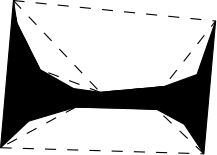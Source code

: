 <?xml version="1.0"?>
<!DOCTYPE ipe SYSTEM "ipe.dtd">
<ipe version="70000" creator="ipe6upgrade">
<info created="D:20081112225819" modified="D:20081113104900"/>
<ipestyle name="ipe6">
<color name="red" value="1 0 0"/>
<color name="green" value="0 1 0"/>
<color name="blue" value="0 0 1"/>
<color name="yellow" value="1 1 0"/>
<color name="gray1" value="0.125"/>
<color name="gray2" value="0.25"/>
<color name="gray3" value="0.375"/>
<color name="gray4" value="0.5"/>
<color name="gray5" value="0.625"/>
<color name="gray6" value="0.75"/>
<color name="gray7" value="0.875"/>
<dashstyle name="dashed" value="[4] 0"/>
<dashstyle name="dotted" value="[1 3] 0"/>
<dashstyle name="dash dotted" value="[4 2 1 2] 0"/>
<dashstyle name="dash dot dotted" value="[4 2 1 2 1 2] 0"/>
<pen name="heavier" value="0.8"/>
<pen name="fat" value="1.2"/>
<pen name="ultrafat" value="2"/>
<textsize name="large" value="\large"/>
<textsize name="Large" value="\Large"/>
<textsize name="LARGE" value="\LARGE"/>
<textsize name="huge" value="\huge"/>
<textsize name="Huge" value="\Huge"/>
<textsize name="small" value="\small"/>
<textsize name="footnote" value="\footnotesize"/>
<textsize name="tiny" value="\tiny"/>
<symbolsize name="small" value="2"/>
<symbolsize name="tiny" value="1.1"/>
<symbolsize name="large" value="5"/>
<arrowsize name="small" value="5"/>
<arrowsize name="tiny" value="3"/>
<arrowsize name="large" value="10"/>
<symbol name="mark/circle(sx)" transformations="translations">
<path fill="sym-stroke">
0.6 0 0 0.6 0 0 e 0.4 0 0 0.4 0 0 e
</path></symbol>
<symbol name="mark/disk(sx)" transformations="translations">
<path fill="sym-stroke">
0.6 0 0 0.6 0 0 e
</path></symbol>
<symbol name="mark/fdisk(sfx)" transformations="translations">
<group><path fill="sym-stroke" fillrule="eofill">
0.6 0 0 0.6 0 0 e 0.4 0 0 0.4 0 0 e
</path><path fill="sym-fill">
0.4 0 0 0.4 0 0 e
</path></group></symbol>
<symbol name="mark/box(sx)" transformations="translations">
<path fill="sym-stroke" fillrule="eofill">
-0.6 -0.6 m 0.6 -0.6 l 0.6 0.6 l -0.6 0.6 l h -0.4 -0.4 m 0.4 -0.4 l 0.4 0.4 l -0.4 0.4 l h</path></symbol>
<symbol name="mark/square(sx)" transformations="translations">
<path fill="sym-stroke">
-0.6 -0.6 m 0.6 -0.6 l 0.6 0.6 l -0.6 0.6 l h</path></symbol>
<symbol name="mark/fsquare(sfx)" transformations="translations">
<group><path fill="sym-stroke" fillrule="eofill">
-0.6 -0.6 m 0.6 -0.6 l 0.6 0.6 l -0.6 0.6 l h-0.4 -0.4 m 0.4 -0.4 l 0.4 0.4 l -0.4 0.4 l h</path><path fill="sym-fill">
-0.4 -0.4 m 0.4 -0.4 l 0.4 0.4 l -0.4 0.4 l h</path></group></symbol>
<symbol name="mark/cross(sx)" transformations="translations">
<group><path fill="sym-stroke">
-0.43 -0.57 m 0.57 0.43 l 0.43 0.57 l -0.57 -0.43 l h</path><path fill="sym-stroke">
-0.43 0.57 m 0.57 -0.43 l 0.43 -0.57 l -0.57 0.43 l h</path>
</group></symbol>
<textstyle name="center" begin="\begin{center}"
end="\end{center}"/>
<textstyle name="itemize" begin="\begin{itemize}"
end="\end{itemize}"/>
<textstyle name="item" begin="\begin{itemize}\item{}"
end="\end{itemize}"/>
</ipestyle>
<page>
<layer name="alpha"/>
<view layers="alpha" active="alpha"/>
<path layer="alpha" stroke="black" pen="normal" matrix="0.3 0 0 0.3 156.559 195.307" fill="gray">
94.6154 194.348 m
128.298 226.21 l
184.738 243.051 l
238.903 242.141 l
282.144 240.32 l
314.916 222.569 l
338.584 187.066 l
352.695 346.374 l
330.391 282.195 l
290.337 267.63 l
214.324 260.803 l
182.007 265.354 l
141.953 288.113 l
114.188 343.643 l
110.091 370.953 l
h
</path>
<path stroke="black" pen="normal" matrix="0.3 0 0 0.3 156.559 195.307">
100.104 256.983 m
344.038 248.635 l
</path>
<path stroke="black" pen="normal" matrix="0.3 0 0 0.3 156.559 195.307">
152.019 255.206 m
346.164 272.645 l
</path>
<path stroke="black" dash="dashed" pen="normal" matrix="0.3 0 0 0.3 156.559 195.307">
110.091 370.953 m
352.695 346.374 l
</path>
<path stroke="black" dash="dashed" pen="normal" matrix="0.3 0 0 0.3 156.559 195.307">
110.091 370.953 m
214.324 260.803 l
290.337 267.63 l
352.695 346.374 l
</path>
<path stroke="black" pen="normal" matrix="0.3 0 0 0.3 156.559 195.307">
330.391 282.195 m
326.789 270.904 l
</path>
<path stroke="black" pen="normal" matrix="0.3 0 0 0.3 156.559 195.307">
108.666 354.687 m
158.517 254.984 l
</path>
<path stroke="black" pen="normal" matrix="0.3 0 0 0.3 156.559 195.307">
182.007 265.354 m
150.51 270.998 l
</path>
<path stroke="black" dash="dashed" pen="normal" matrix="0.3 0 0 0.3 156.559 195.307">
214.324 260.803 m
141.953 288.113 l
114.188 343.643 l
110.091 370.953 l
</path>
<path stroke="black" dash="dashed" pen="normal" matrix="0.3 0 0 0.3 156.559 195.307">
94.6154 194.348 m
338.584 187.066 l
</path>
<path stroke="black" dash="dashed" pen="normal" matrix="0.3 0 0 0.3 156.559 195.307">
338.584 187.066 m
282.144 240.32 l
</path>
<path stroke="black" dash="dashed" pen="normal" matrix="0.3 0 0 0.3 156.559 195.307">
184.738 243.051 m
94.6154 194.348 l
</path>
<path stroke="black" pen="normal" matrix="0.3 0 0 0.3 156.559 195.307">
99.0936 245.452 m
343.15 238.61 l
</path>
<path stroke="black" pen="normal" matrix="0.3 0 0 0.3 156.559 195.307">
314.916 222.569 m
340.628 210.139 l
</path>
<path stroke="black" pen="normal" matrix="0.3 0 0 0.3 156.559 195.307">
128.298 226.21 m
96.6243 217.273 l
</path>
</page>
</ipe>

